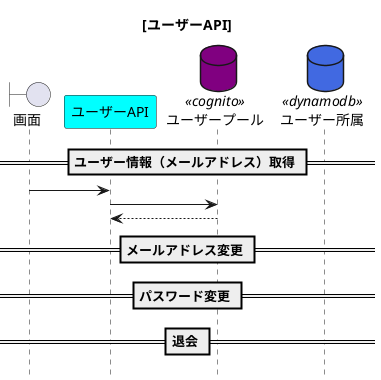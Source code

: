 @startuml{API_ユーザー.png}
title [ユーザーAPI]
hide footbox

boundary 画面 as view
participant ユーザーAPI as api_users #cyan
database ユーザープール as user_pools <<cognito>> #purple
database ユーザー所属 as table_affiliation <<dynamodb>> #royalblue


== ユーザー情報（メールアドレス）取得 ==
view -> api_users

api_users -> user_pools
user_pools --> api_users

== メールアドレス変更 ==

== パスワード変更 ==

== 退会 ==


@enduml
